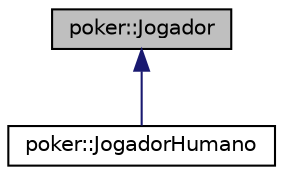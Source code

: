 digraph "poker::Jogador"
{
  edge [fontname="Helvetica",fontsize="10",labelfontname="Helvetica",labelfontsize="10"];
  node [fontname="Helvetica",fontsize="10",shape=record];
  Node0 [label="poker::Jogador",height=0.2,width=0.4,color="black", fillcolor="grey75", style="filled", fontcolor="black"];
  Node0 -> Node1 [dir="back",color="midnightblue",fontsize="10",style="solid",fontname="Helvetica"];
  Node1 [label="poker::JogadorHumano",height=0.2,width=0.4,color="black", fillcolor="white", style="filled",URL="$classpoker_1_1JogadorHumano.html"];
}

